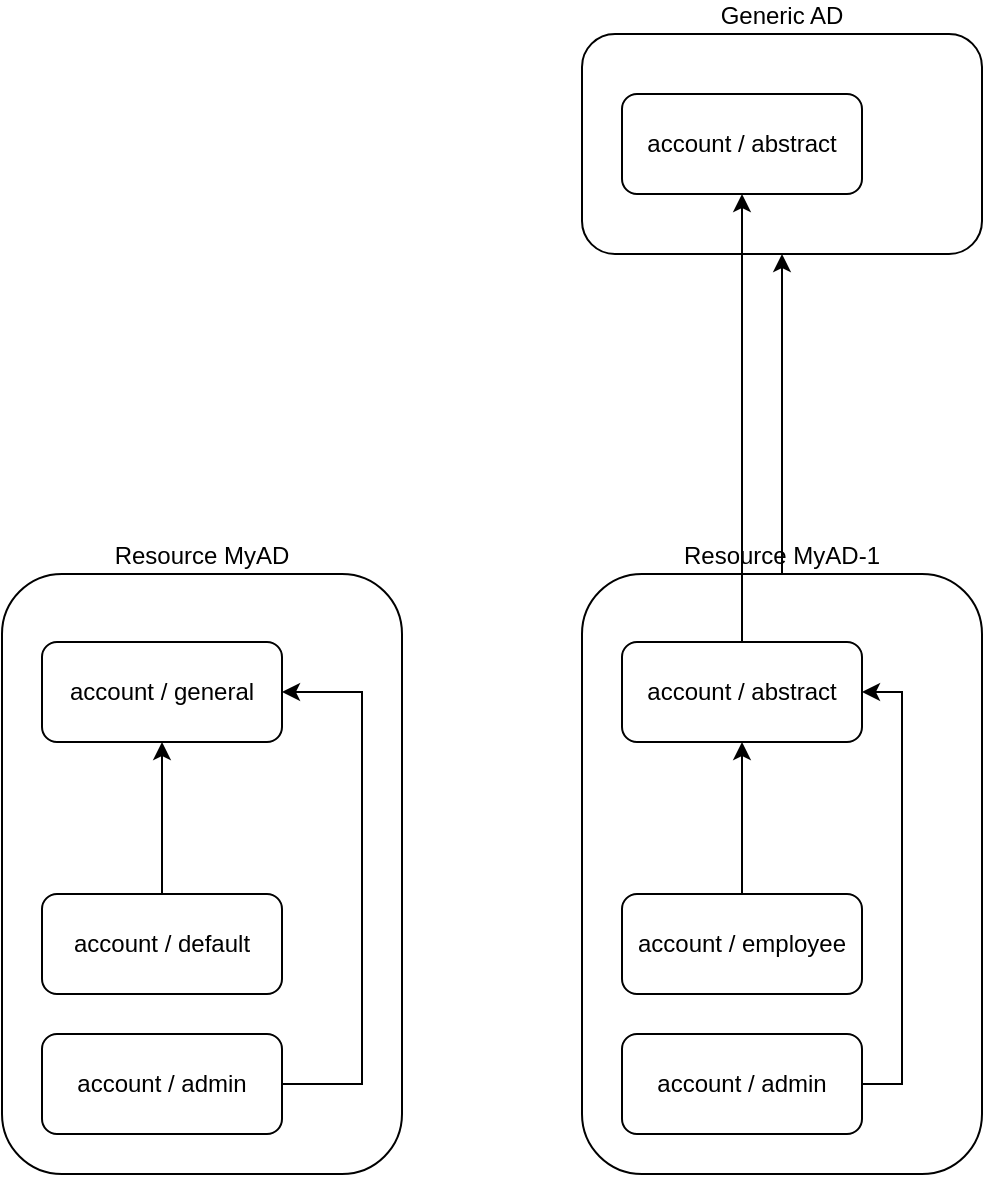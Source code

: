 <mxfile version="16.5.1" type="device" pages="2"><diagram id="_jOeQ6MgWFeBQwyff-6j" name="Page-1"><mxGraphModel dx="1102" dy="1025" grid="1" gridSize="10" guides="1" tooltips="1" connect="1" arrows="1" fold="1" page="1" pageScale="1" pageWidth="1169" pageHeight="827" math="0" shadow="0"><root><mxCell id="0"/><mxCell id="1" parent="0"/><mxCell id="8zW_SwwGP7FuvgYjFpwm-13" value="Generic AD" style="rounded=1;whiteSpace=wrap;html=1;labelPosition=center;verticalLabelPosition=top;align=center;verticalAlign=bottom;" vertex="1" parent="1"><mxGeometry x="690" y="110" width="200" height="110" as="geometry"/></mxCell><mxCell id="8zW_SwwGP7FuvgYjFpwm-1" value="Resource MyAD" style="rounded=1;whiteSpace=wrap;html=1;labelPosition=center;verticalLabelPosition=top;align=center;verticalAlign=bottom;" vertex="1" parent="1"><mxGeometry x="400" y="380" width="200" height="300" as="geometry"/></mxCell><mxCell id="8zW_SwwGP7FuvgYjFpwm-5" style="edgeStyle=orthogonalEdgeStyle;rounded=0;orthogonalLoop=1;jettySize=auto;html=1;exitX=0.5;exitY=0;exitDx=0;exitDy=0;entryX=0.5;entryY=1;entryDx=0;entryDy=0;" edge="1" parent="1" source="8zW_SwwGP7FuvgYjFpwm-2" target="8zW_SwwGP7FuvgYjFpwm-4"><mxGeometry relative="1" as="geometry"/></mxCell><mxCell id="8zW_SwwGP7FuvgYjFpwm-2" value="account / default" style="rounded=1;whiteSpace=wrap;html=1;" vertex="1" parent="1"><mxGeometry x="420" y="540" width="120" height="50" as="geometry"/></mxCell><mxCell id="8zW_SwwGP7FuvgYjFpwm-6" style="edgeStyle=orthogonalEdgeStyle;rounded=0;orthogonalLoop=1;jettySize=auto;html=1;exitX=1;exitY=0.5;exitDx=0;exitDy=0;entryX=1;entryY=0.5;entryDx=0;entryDy=0;" edge="1" parent="1" source="8zW_SwwGP7FuvgYjFpwm-3" target="8zW_SwwGP7FuvgYjFpwm-4"><mxGeometry relative="1" as="geometry"><Array as="points"><mxPoint x="580" y="635"/><mxPoint x="580" y="439"/></Array></mxGeometry></mxCell><mxCell id="8zW_SwwGP7FuvgYjFpwm-3" value="account / admin" style="rounded=1;whiteSpace=wrap;html=1;" vertex="1" parent="1"><mxGeometry x="420" y="610" width="120" height="50" as="geometry"/></mxCell><mxCell id="8zW_SwwGP7FuvgYjFpwm-4" value="account / general" style="rounded=1;whiteSpace=wrap;html=1;" vertex="1" parent="1"><mxGeometry x="420" y="414" width="120" height="50" as="geometry"/></mxCell><mxCell id="8zW_SwwGP7FuvgYjFpwm-16" style="edgeStyle=orthogonalEdgeStyle;rounded=0;orthogonalLoop=1;jettySize=auto;html=1;entryX=0.5;entryY=1;entryDx=0;entryDy=0;" edge="1" parent="1" source="8zW_SwwGP7FuvgYjFpwm-7" target="8zW_SwwGP7FuvgYjFpwm-13"><mxGeometry relative="1" as="geometry"/></mxCell><mxCell id="8zW_SwwGP7FuvgYjFpwm-7" value="Resource MyAD-1" style="rounded=1;whiteSpace=wrap;html=1;labelPosition=center;verticalLabelPosition=top;align=center;verticalAlign=bottom;" vertex="1" parent="1"><mxGeometry x="690" y="380" width="200" height="300" as="geometry"/></mxCell><mxCell id="8zW_SwwGP7FuvgYjFpwm-8" style="edgeStyle=orthogonalEdgeStyle;rounded=0;orthogonalLoop=1;jettySize=auto;html=1;exitX=0.5;exitY=0;exitDx=0;exitDy=0;entryX=0.5;entryY=1;entryDx=0;entryDy=0;" edge="1" parent="1" source="8zW_SwwGP7FuvgYjFpwm-9" target="8zW_SwwGP7FuvgYjFpwm-12"><mxGeometry relative="1" as="geometry"/></mxCell><mxCell id="8zW_SwwGP7FuvgYjFpwm-9" value="account / employee" style="rounded=1;whiteSpace=wrap;html=1;" vertex="1" parent="1"><mxGeometry x="710" y="540" width="120" height="50" as="geometry"/></mxCell><mxCell id="8zW_SwwGP7FuvgYjFpwm-17" style="edgeStyle=orthogonalEdgeStyle;rounded=0;orthogonalLoop=1;jettySize=auto;html=1;exitX=1;exitY=0.5;exitDx=0;exitDy=0;entryX=1;entryY=0.5;entryDx=0;entryDy=0;" edge="1" parent="1" source="8zW_SwwGP7FuvgYjFpwm-11" target="8zW_SwwGP7FuvgYjFpwm-12"><mxGeometry relative="1" as="geometry"/></mxCell><mxCell id="8zW_SwwGP7FuvgYjFpwm-11" value="account / admin" style="rounded=1;whiteSpace=wrap;html=1;" vertex="1" parent="1"><mxGeometry x="710" y="610" width="120" height="50" as="geometry"/></mxCell><mxCell id="8zW_SwwGP7FuvgYjFpwm-15" style="edgeStyle=orthogonalEdgeStyle;rounded=0;orthogonalLoop=1;jettySize=auto;html=1;exitX=0.5;exitY=0;exitDx=0;exitDy=0;" edge="1" parent="1" source="8zW_SwwGP7FuvgYjFpwm-12" target="8zW_SwwGP7FuvgYjFpwm-14"><mxGeometry relative="1" as="geometry"/></mxCell><mxCell id="8zW_SwwGP7FuvgYjFpwm-12" value="account / abstract" style="rounded=1;whiteSpace=wrap;html=1;" vertex="1" parent="1"><mxGeometry x="710" y="414" width="120" height="50" as="geometry"/></mxCell><mxCell id="8zW_SwwGP7FuvgYjFpwm-14" value="account / abstract" style="rounded=1;whiteSpace=wrap;html=1;" vertex="1" parent="1"><mxGeometry x="710" y="140" width="120" height="50" as="geometry"/></mxCell></root></mxGraphModel></diagram><diagram id="DvSeRtWJrPItHZwyrTAh" name="Other"><mxGraphModel dx="1102" dy="1025" grid="1" gridSize="10" guides="1" tooltips="1" connect="1" arrows="1" fold="1" page="1" pageScale="1" pageWidth="1169" pageHeight="827" math="0" shadow="0"><root><mxCell id="MunN78a1GHB1uw4VTPwL-0"/><mxCell id="MunN78a1GHB1uw4VTPwL-1" parent="MunN78a1GHB1uw4VTPwL-0"/><mxCell id="Al7AhYOtUFGJ6aN74c2--0" value="" style="rounded=1;whiteSpace=wrap;html=1;" vertex="1" parent="MunN78a1GHB1uw4VTPwL-1"><mxGeometry x="60" y="490" width="200" height="220" as="geometry"/></mxCell><mxCell id="Al7AhYOtUFGJ6aN74c2--1" value="kind = account&lt;br&gt;intent = general" style="rounded=1;whiteSpace=wrap;html=1;" vertex="1" parent="MunN78a1GHB1uw4VTPwL-1"><mxGeometry x="130" y="350" width="160" height="50" as="geometry"/></mxCell><mxCell id="Al7AhYOtUFGJ6aN74c2--2" value="kind = account&lt;br&gt;intent = default, admin" style="rounded=1;whiteSpace=wrap;html=1;" vertex="1" parent="MunN78a1GHB1uw4VTPwL-1"><mxGeometry x="80" y="520" width="160" height="50" as="geometry"/></mxCell><mxCell id="Al7AhYOtUFGJ6aN74c2--3" style="edgeStyle=orthogonalEdgeStyle;rounded=0;orthogonalLoop=1;jettySize=auto;html=1;exitX=0.5;exitY=0;exitDx=0;exitDy=0;" edge="1" parent="MunN78a1GHB1uw4VTPwL-1" source="Al7AhYOtUFGJ6aN74c2--4" target="Al7AhYOtUFGJ6aN74c2--2"><mxGeometry relative="1" as="geometry"/></mxCell><mxCell id="Al7AhYOtUFGJ6aN74c2--4" value="kind = account&lt;br&gt;intent = admin" style="rounded=1;whiteSpace=wrap;html=1;" vertex="1" parent="MunN78a1GHB1uw4VTPwL-1"><mxGeometry x="80" y="640" width="160" height="50" as="geometry"/></mxCell></root></mxGraphModel></diagram></mxfile>